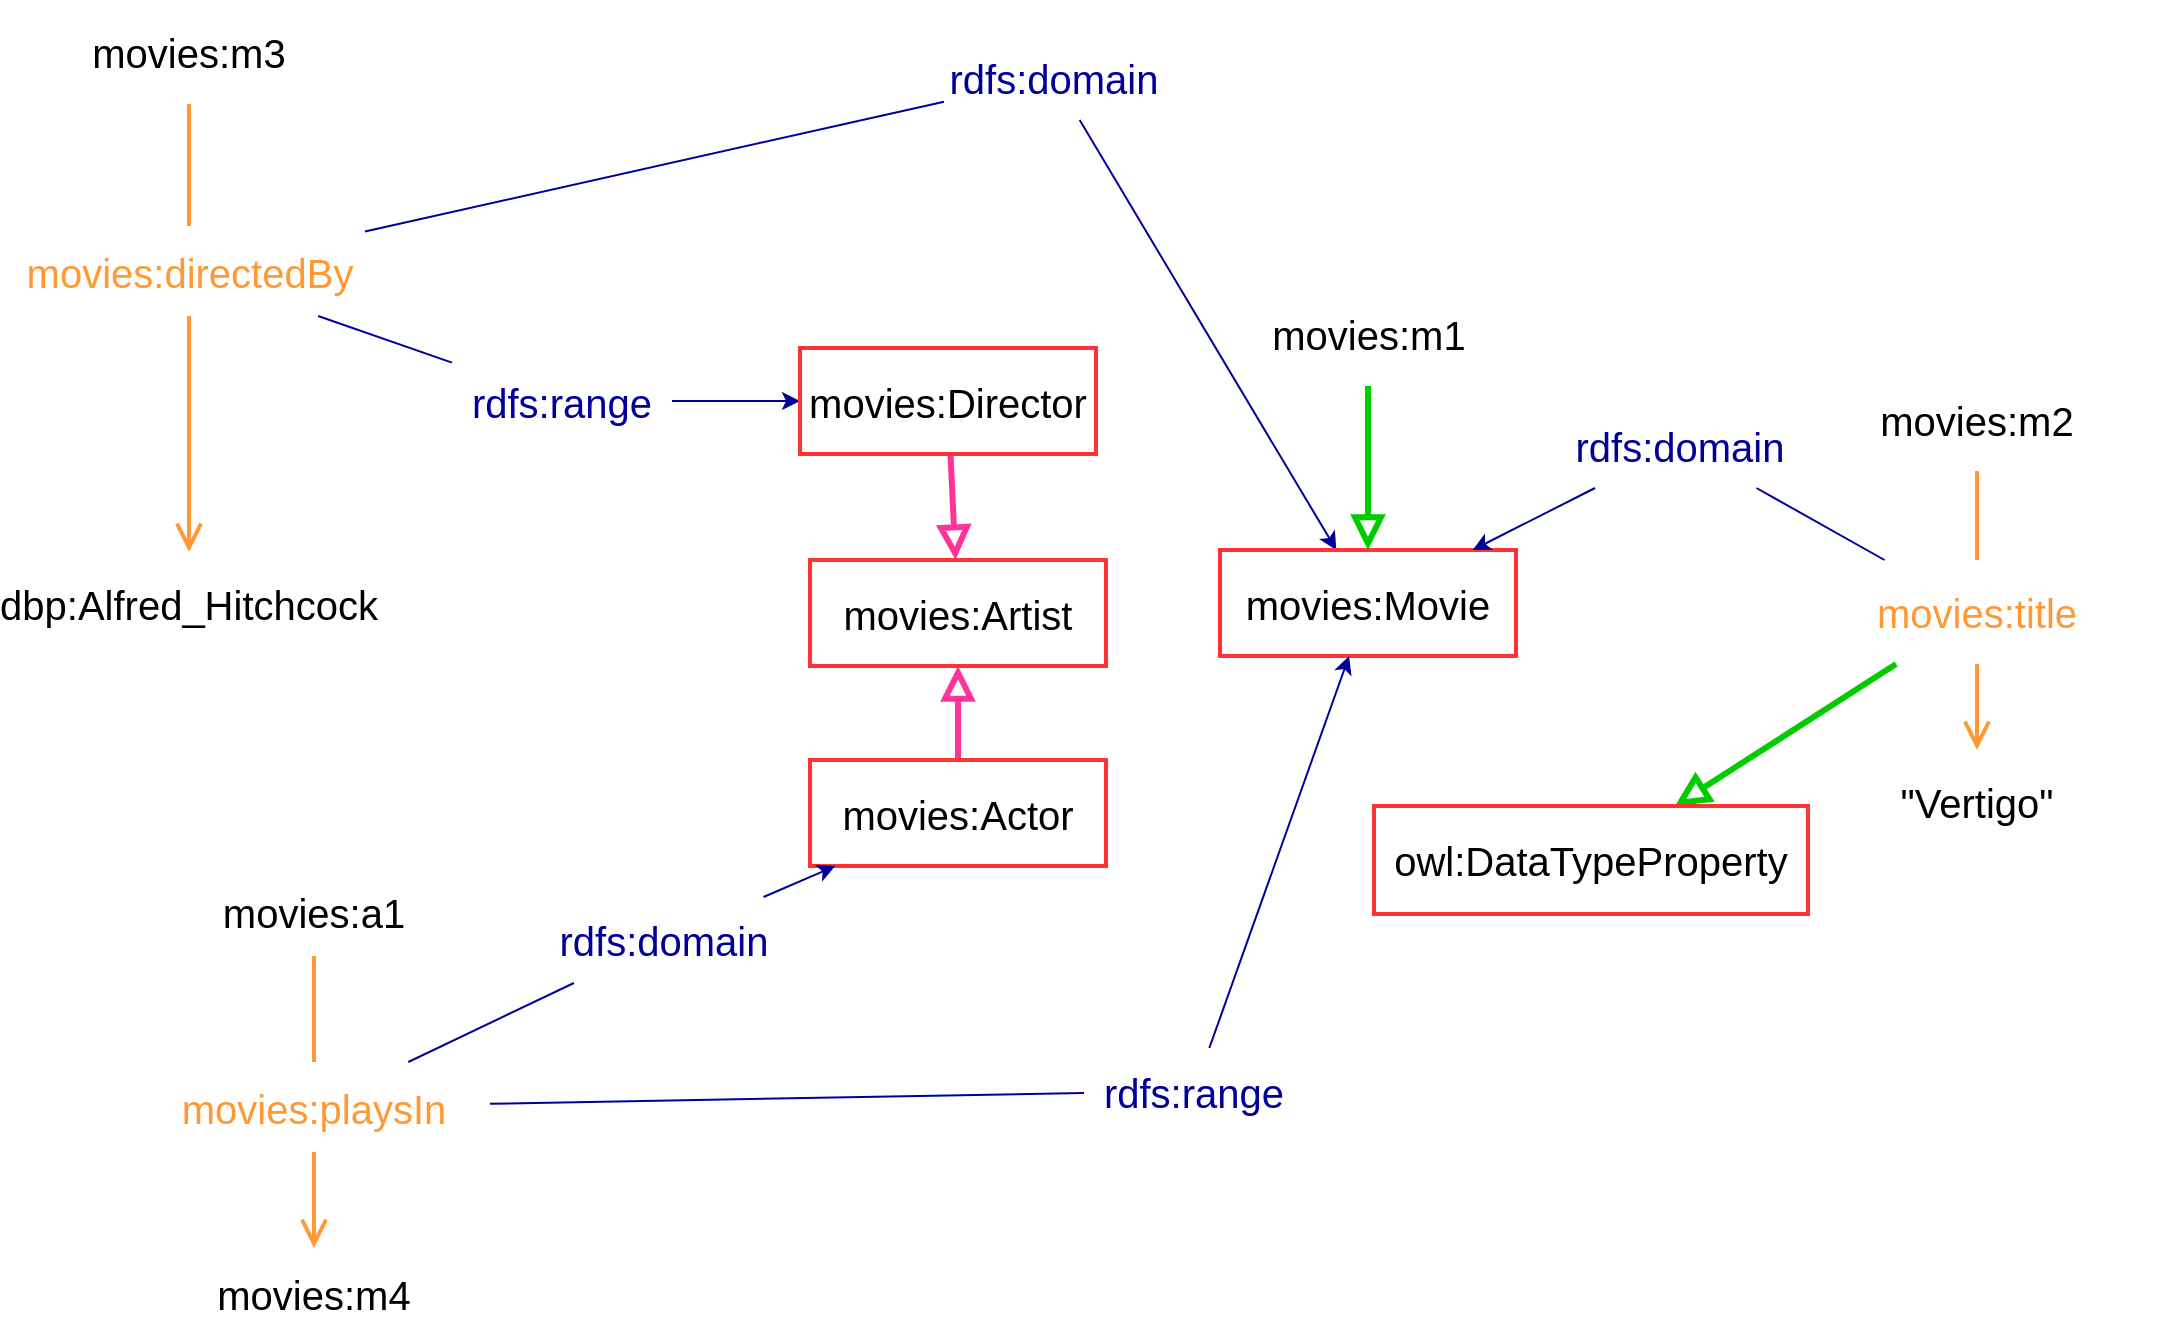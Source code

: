 <mxfile>
    <diagram id="FjDQJzN2SSHT4uJmXjim" name="Page-1">
        <mxGraphModel dx="1571" dy="1511" grid="0" gridSize="10" guides="1" tooltips="1" connect="1" arrows="1" fold="1" page="0" pageScale="1" pageWidth="1169" pageHeight="827" background="#FFFFFF" math="0" shadow="0">
            <root>
                <mxCell id="0"/>
                <mxCell id="1" parent="0"/>
                <mxCell id="5" style="edgeStyle=none;html=1;fontSize=20;fontColor=#000000;strokeColor=#000099;startArrow=none;" edge="1" parent="1" source="6" target="4">
                    <mxGeometry relative="1" as="geometry"/>
                </mxCell>
                <mxCell id="15" style="edgeStyle=none;html=1;strokeColor=#000099;fontSize=20;fontColor=#000099;startArrow=none;" edge="1" parent="1" source="16" target="13">
                    <mxGeometry relative="1" as="geometry"/>
                </mxCell>
                <mxCell id="4" value="movies:Movie" style="rounded=0;whiteSpace=wrap;html=1;fontSize=20;fontColor=#000000;fillColor=none;strokeColor=#FF3333;strokeWidth=2;" vertex="1" parent="1">
                    <mxGeometry x="352" y="271" width="148" height="53" as="geometry"/>
                </mxCell>
                <mxCell id="9" style="edgeStyle=none;html=1;strokeColor=#000099;fontSize=20;fontColor=#000000;startArrow=none;" edge="1" parent="1" source="11" target="4">
                    <mxGeometry relative="1" as="geometry"/>
                </mxCell>
                <mxCell id="30" style="edgeStyle=none;html=1;strokeColor=#00CC00;strokeWidth=3;fontSize=20;fontColor=#000099;endArrow=block;endFill=0;endSize=10;" edge="1" parent="1" source="8" target="29">
                    <mxGeometry relative="1" as="geometry"/>
                </mxCell>
                <mxCell id="10" value="" style="edgeStyle=none;html=1;fontSize=20;fontColor=#000000;strokeColor=#000099;endArrow=none;" edge="1" parent="1" source="3" target="6">
                    <mxGeometry relative="1" as="geometry">
                        <mxPoint x="379.397" y="368" as="sourcePoint"/>
                        <mxPoint x="594.2" y="209" as="targetPoint"/>
                    </mxGeometry>
                </mxCell>
                <mxCell id="6" value="&lt;font color=&quot;#000099&quot; style=&quot;font-size: 20px;&quot;&gt;rdfs:domain&lt;/font&gt;" style="text;html=1;strokeColor=none;fillColor=none;align=center;verticalAlign=middle;whiteSpace=wrap;rounded=0;" vertex="1" parent="1">
                    <mxGeometry x="214" y="13" width="110" height="43" as="geometry"/>
                </mxCell>
                <mxCell id="12" value="" style="edgeStyle=none;html=1;strokeColor=#000099;fontSize=20;fontColor=#000000;endArrow=none;" edge="1" parent="1" source="8" target="11">
                    <mxGeometry relative="1" as="geometry">
                        <mxPoint x="591.033" y="406" as="sourcePoint"/>
                        <mxPoint x="625.38" y="209" as="targetPoint"/>
                    </mxGeometry>
                </mxCell>
                <mxCell id="11" value="&lt;font color=&quot;#000099&quot; style=&quot;font-size: 20px;&quot;&gt;rdfs:domain&lt;/font&gt;" style="text;html=1;strokeColor=none;fillColor=none;align=center;verticalAlign=middle;whiteSpace=wrap;rounded=0;" vertex="1" parent="1">
                    <mxGeometry x="527" y="197" width="110" height="43" as="geometry"/>
                </mxCell>
                <mxCell id="27" style="edgeStyle=none;html=1;strokeColor=#FF3399;strokeWidth=3;fontSize=20;fontColor=#000099;endArrow=block;endFill=0;endSize=10;" edge="1" parent="1" source="13" target="25">
                    <mxGeometry relative="1" as="geometry"/>
                </mxCell>
                <mxCell id="13" value="movies:Director" style="rounded=0;whiteSpace=wrap;html=1;fontSize=20;fontColor=#000000;fillColor=none;strokeColor=#FF3333;strokeWidth=2;" vertex="1" parent="1">
                    <mxGeometry x="142" y="170" width="148" height="53" as="geometry"/>
                </mxCell>
                <mxCell id="26" style="edgeStyle=none;html=1;strokeColor=#FF3399;fontSize=20;fontColor=#000099;strokeWidth=3;endArrow=block;endFill=0;endSize=10;" edge="1" parent="1" source="14" target="25">
                    <mxGeometry relative="1" as="geometry"/>
                </mxCell>
                <mxCell id="14" value="movies:Actor" style="rounded=0;whiteSpace=wrap;html=1;fontSize=20;fontColor=#000000;fillColor=none;strokeColor=#FF3333;strokeWidth=2;" vertex="1" parent="1">
                    <mxGeometry x="147" y="376" width="148" height="53" as="geometry"/>
                </mxCell>
                <mxCell id="17" value="" style="edgeStyle=none;html=1;strokeColor=#000099;fontSize=20;fontColor=#000099;endArrow=none;" edge="1" parent="1" source="3" target="16">
                    <mxGeometry relative="1" as="geometry">
                        <mxPoint x="518.288" y="301" as="sourcePoint"/>
                        <mxPoint x="221.772" y="133" as="targetPoint"/>
                    </mxGeometry>
                </mxCell>
                <mxCell id="16" value="&lt;font color=&quot;#000099&quot; style=&quot;font-size: 20px;&quot;&gt;rdfs:range&lt;/font&gt;" style="text;html=1;strokeColor=none;fillColor=none;align=center;verticalAlign=middle;whiteSpace=wrap;rounded=0;" vertex="1" parent="1">
                    <mxGeometry x="-32" y="175" width="110" height="43" as="geometry"/>
                </mxCell>
                <mxCell id="19" style="edgeStyle=none;html=1;strokeColor=#000099;fontSize=20;fontColor=#000099;startArrow=none;" edge="1" parent="1" source="20" target="14">
                    <mxGeometry relative="1" as="geometry"/>
                </mxCell>
                <mxCell id="22" style="edgeStyle=none;html=1;strokeColor=#000099;fontSize=20;fontColor=#000099;startArrow=none;" edge="1" parent="1" source="23" target="4">
                    <mxGeometry relative="1" as="geometry"/>
                </mxCell>
                <mxCell id="21" value="" style="edgeStyle=none;html=1;strokeColor=#000099;fontSize=20;fontColor=#000099;endArrow=none;" edge="1" parent="1" source="18" target="20">
                    <mxGeometry relative="1" as="geometry">
                        <mxPoint x="399" y="464.603" as="sourcePoint"/>
                        <mxPoint x="242" y="480.845" as="targetPoint"/>
                    </mxGeometry>
                </mxCell>
                <mxCell id="20" value="&lt;font color=&quot;#000099&quot; style=&quot;font-size: 20px;&quot;&gt;rdfs:domain&lt;/font&gt;" style="text;html=1;strokeColor=none;fillColor=none;align=center;verticalAlign=middle;whiteSpace=wrap;rounded=0;" vertex="1" parent="1">
                    <mxGeometry x="19" y="444.5" width="110" height="43" as="geometry"/>
                </mxCell>
                <mxCell id="24" value="" style="edgeStyle=none;html=1;strokeColor=#000099;fontSize=20;fontColor=#000099;endArrow=none;" edge="1" parent="1" source="18" target="23">
                    <mxGeometry relative="1" as="geometry">
                        <mxPoint x="493.663" y="433" as="sourcePoint"/>
                        <mxPoint x="540.153" y="276" as="targetPoint"/>
                    </mxGeometry>
                </mxCell>
                <mxCell id="23" value="&lt;font color=&quot;#000099&quot; style=&quot;font-size: 20px;&quot;&gt;rdfs:range&lt;/font&gt;" style="text;html=1;strokeColor=none;fillColor=none;align=center;verticalAlign=middle;whiteSpace=wrap;rounded=0;" vertex="1" parent="1">
                    <mxGeometry x="284" y="520" width="110" height="43" as="geometry"/>
                </mxCell>
                <mxCell id="25" value="movies:Artist" style="rounded=0;whiteSpace=wrap;html=1;fontSize=20;fontColor=#000000;fillColor=none;strokeColor=#FF3333;strokeWidth=2;" vertex="1" parent="1">
                    <mxGeometry x="147" y="276" width="148" height="53" as="geometry"/>
                </mxCell>
                <mxCell id="29" value="owl:DataTypeProperty" style="rounded=0;whiteSpace=wrap;html=1;fontSize=20;fontColor=#000000;fillColor=none;strokeColor=#FF3333;strokeWidth=2;" vertex="1" parent="1">
                    <mxGeometry x="429" y="399" width="217" height="54" as="geometry"/>
                </mxCell>
                <mxCell id="35" style="edgeStyle=none;html=1;strokeColor=#FF9933;strokeWidth=2;fontSize=20;fontColor=#000099;endArrow=open;endFill=0;endSize=10;startArrow=none;" edge="1" parent="1" source="8" target="34">
                    <mxGeometry relative="1" as="geometry"/>
                </mxCell>
                <mxCell id="31" value="&lt;font style=&quot;font-size: 20px;&quot; color=&quot;#000000&quot;&gt;movies:m2&lt;/font&gt;" style="text;html=1;strokeColor=none;fillColor=none;align=center;verticalAlign=middle;whiteSpace=wrap;rounded=0;" vertex="1" parent="1">
                    <mxGeometry x="637" y="179.5" width="187" height="52" as="geometry"/>
                </mxCell>
                <mxCell id="33" style="edgeStyle=none;html=1;strokeColor=#00CC00;strokeWidth=3;fontSize=20;fontColor=#000099;endArrow=block;endFill=0;endSize=10;" edge="1" parent="1" source="32" target="4">
                    <mxGeometry relative="1" as="geometry"/>
                </mxCell>
                <mxCell id="32" value="&lt;font style=&quot;font-size: 20px;&quot; color=&quot;#000000&quot;&gt;movies:m1&lt;/font&gt;" style="text;html=1;strokeColor=none;fillColor=none;align=center;verticalAlign=middle;whiteSpace=wrap;rounded=0;" vertex="1" parent="1">
                    <mxGeometry x="332.5" y="137" width="187" height="52" as="geometry"/>
                </mxCell>
                <mxCell id="34" value="&lt;font style=&quot;font-size: 20px;&quot; color=&quot;#000000&quot;&gt;&quot;Vertigo&quot;&lt;/font&gt;" style="text;html=1;strokeColor=none;fillColor=none;align=center;verticalAlign=middle;whiteSpace=wrap;rounded=0;" vertex="1" parent="1">
                    <mxGeometry x="637" y="371" width="187" height="52" as="geometry"/>
                </mxCell>
                <mxCell id="36" value="" style="edgeStyle=none;html=1;strokeColor=#FF9933;strokeWidth=2;fontSize=20;fontColor=#000099;endArrow=none;endFill=0;endSize=10;" edge="1" parent="1" source="31" target="8">
                    <mxGeometry relative="1" as="geometry">
                        <mxPoint x="1023.323" y="249" as="sourcePoint"/>
                        <mxPoint x="1026.677" y="355" as="targetPoint"/>
                    </mxGeometry>
                </mxCell>
                <mxCell id="8" value="&lt;font color=&quot;#ff9933&quot;&gt;&lt;font style=&quot;font-size: 20px;&quot;&gt;movies&lt;/font&gt;&lt;font style=&quot;font-size: 20px;&quot;&gt;:title&lt;/font&gt;&lt;/font&gt;" style="text;html=1;strokeColor=none;fillColor=none;align=center;verticalAlign=middle;whiteSpace=wrap;rounded=0;" vertex="1" parent="1">
                    <mxGeometry x="637" y="276" width="187" height="52" as="geometry"/>
                </mxCell>
                <mxCell id="39" style="edgeStyle=none;html=1;strokeColor=#FF9933;strokeWidth=2;fontSize=20;fontColor=#FF9933;endArrow=open;endFill=0;endSize=10;startArrow=none;" edge="1" parent="1" source="3" target="38">
                    <mxGeometry relative="1" as="geometry"/>
                </mxCell>
                <mxCell id="37" value="&lt;font style=&quot;font-size: 20px;&quot; color=&quot;#000000&quot;&gt;movies:m3&lt;/font&gt;" style="text;html=1;strokeColor=none;fillColor=none;align=center;verticalAlign=middle;whiteSpace=wrap;rounded=0;" vertex="1" parent="1">
                    <mxGeometry x="-257" y="-4" width="187" height="52" as="geometry"/>
                </mxCell>
                <mxCell id="38" value="&lt;font style=&quot;font-size: 20px;&quot; color=&quot;#000000&quot;&gt;dbp:Alfred_Hitchcock&lt;/font&gt;" style="text;html=1;strokeColor=none;fillColor=none;align=center;verticalAlign=middle;whiteSpace=wrap;rounded=0;" vertex="1" parent="1">
                    <mxGeometry x="-257" y="272" width="187" height="52" as="geometry"/>
                </mxCell>
                <mxCell id="40" value="" style="edgeStyle=none;html=1;strokeColor=#FF9933;strokeWidth=2;fontSize=20;fontColor=#FF9933;endArrow=none;endFill=0;endSize=10;" edge="1" parent="1" source="37" target="3">
                    <mxGeometry relative="1" as="geometry">
                        <mxPoint x="317" y="-30" as="sourcePoint"/>
                        <mxPoint x="431" y="-30" as="targetPoint"/>
                    </mxGeometry>
                </mxCell>
                <mxCell id="3" value="&lt;font color=&quot;#ff9933&quot; style=&quot;font-size: 20px;&quot;&gt;movies:directedBy&lt;/font&gt;" style="text;html=1;strokeColor=none;fillColor=none;align=center;verticalAlign=middle;whiteSpace=wrap;rounded=0;" vertex="1" parent="1">
                    <mxGeometry x="-251.5" y="109" width="176" height="45" as="geometry"/>
                </mxCell>
                <mxCell id="43" style="edgeStyle=none;html=1;strokeColor=#FF9933;strokeWidth=2;fontSize=20;fontColor=#FF9933;endArrow=open;endFill=0;endSize=10;startArrow=none;" edge="1" parent="1" source="18" target="42">
                    <mxGeometry relative="1" as="geometry"/>
                </mxCell>
                <mxCell id="41" value="&lt;font style=&quot;font-size: 20px;&quot; color=&quot;#000000&quot;&gt;movies:a1&lt;/font&gt;" style="text;html=1;strokeColor=none;fillColor=none;align=center;verticalAlign=middle;whiteSpace=wrap;rounded=0;" vertex="1" parent="1">
                    <mxGeometry x="-189" y="429" width="176" height="45" as="geometry"/>
                </mxCell>
                <mxCell id="42" value="&lt;font style=&quot;font-size: 20px;&quot; color=&quot;#000000&quot;&gt;movies:m4&lt;/font&gt;" style="text;html=1;strokeColor=none;fillColor=none;align=center;verticalAlign=middle;whiteSpace=wrap;rounded=0;" vertex="1" parent="1">
                    <mxGeometry x="-189" y="620" width="176" height="45" as="geometry"/>
                </mxCell>
                <mxCell id="44" value="" style="edgeStyle=none;html=1;strokeColor=#FF9933;strokeWidth=2;fontSize=20;fontColor=#FF9933;endArrow=none;endFill=0;endSize=10;" edge="1" parent="1" source="41" target="18">
                    <mxGeometry relative="1" as="geometry">
                        <mxPoint x="651.035" y="585" as="sourcePoint"/>
                        <mxPoint x="471.465" y="632" as="targetPoint"/>
                    </mxGeometry>
                </mxCell>
                <mxCell id="18" value="&lt;font color=&quot;#ff9933&quot; style=&quot;font-size: 20px;&quot;&gt;movies:playsIn&lt;/font&gt;" style="text;html=1;strokeColor=none;fillColor=none;align=center;verticalAlign=middle;whiteSpace=wrap;rounded=0;" vertex="1" parent="1">
                    <mxGeometry x="-189" y="527" width="176" height="45" as="geometry"/>
                </mxCell>
            </root>
        </mxGraphModel>
    </diagram>
</mxfile>